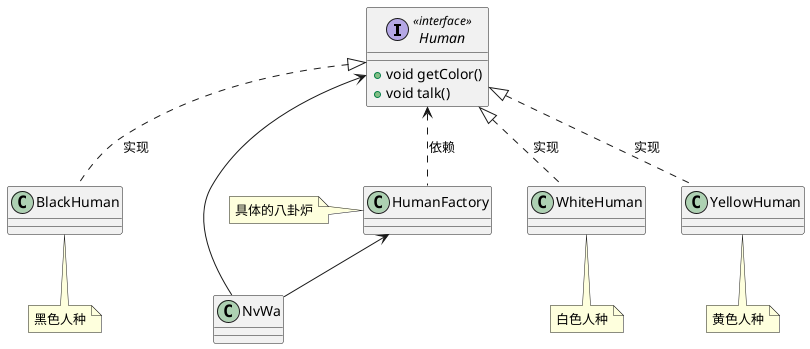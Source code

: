@startuml

interface Human<<interface>> {
    + void getColor()
    + void talk()
}

class HumanFactory {
}

class BlackHuman

class WhiteHuman

class YellowHuman

class NvWa

Human <-- NvWa
HumanFactory <-- NvWa

Human <|.. BlackHuman : 实现
Human <|.. WhiteHuman : 实现
Human <|.. YellowHuman : 实现


Human <.. HumanFactory : 依赖


note left of HumanFactory : 具体的八卦炉
note bottom of BlackHuman : 黑色人种
note bottom of WhiteHuman : 白色人种
note bottom of YellowHuman : 黄色人种

@enduml